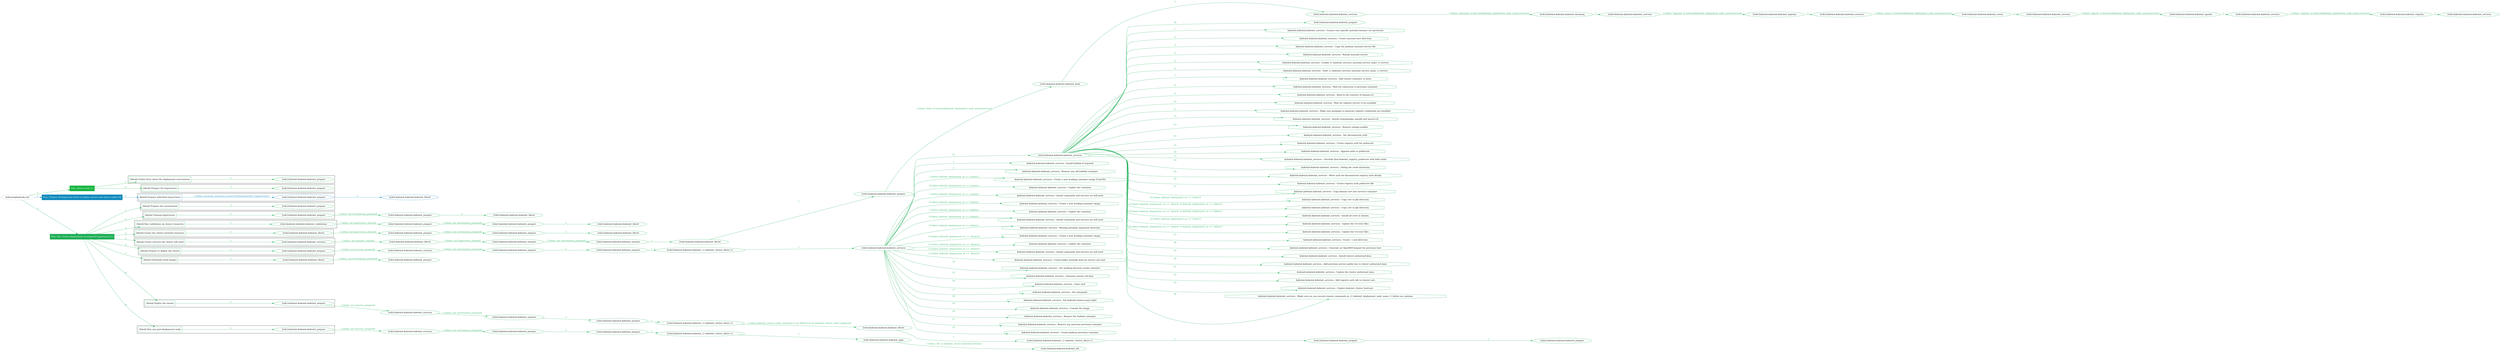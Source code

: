 digraph {
	graph [concentrate=true ordering=in rankdir=LR ratio=fill]
	edge [esep=5 sep=10]
	"kubeinit/playbook.yml" [id=root_node style=dotted]
	play_09184d6a [label="Play: Initial setup (1)" color="#17b540" fontcolor="#ffffff" id=play_09184d6a shape=box style=filled tooltip=localhost]
	"kubeinit/playbook.yml" -> play_09184d6a [label="1 " color="#17b540" fontcolor="#17b540" id=edge_493440f4 labeltooltip="1 " tooltip="1 "]
	subgraph "kubeinit.kubeinit.kubeinit_prepare" {
		role_94b39e1d [label="[role] kubeinit.kubeinit.kubeinit_prepare" color="#17b540" id=role_94b39e1d tooltip="kubeinit.kubeinit.kubeinit_prepare"]
	}
	subgraph "kubeinit.kubeinit.kubeinit_prepare" {
		role_abfaa2f2 [label="[role] kubeinit.kubeinit.kubeinit_prepare" color="#17b540" id=role_abfaa2f2 tooltip="kubeinit.kubeinit.kubeinit_prepare"]
	}
	subgraph "Play: Initial setup (1)" {
		play_09184d6a -> block_2edfdf50 [label=1 color="#17b540" fontcolor="#17b540" id=edge_19e6d556 labeltooltip=1 tooltip=1]
		subgraph cluster_block_2edfdf50 {
			block_2edfdf50 [label="[block] Gather facts about the deployment environment" color="#17b540" id=block_2edfdf50 labeltooltip="Gather facts about the deployment environment" shape=box tooltip="Gather facts about the deployment environment"]
			block_2edfdf50 -> role_94b39e1d [label="1 " color="#17b540" fontcolor="#17b540" id=edge_85811953 labeltooltip="1 " tooltip="1 "]
		}
		play_09184d6a -> block_f0b96fc0 [label=2 color="#17b540" fontcolor="#17b540" id=edge_3e535c90 labeltooltip=2 tooltip=2]
		subgraph cluster_block_f0b96fc0 {
			block_f0b96fc0 [label="[block] Prepare the hypervisors" color="#17b540" id=block_f0b96fc0 labeltooltip="Prepare the hypervisors" shape=box tooltip="Prepare the hypervisors"]
			block_f0b96fc0 -> role_abfaa2f2 [label="1 " color="#17b540" fontcolor="#17b540" id=edge_cab30259 labeltooltip="1 " tooltip="1 "]
		}
	}
	play_e73d61d0 [label="Play: Prepare all hypervisor hosts to deploy service and cluster nodes (0)" color="#108abc" fontcolor="#ffffff" id=play_e73d61d0 shape=box style=filled tooltip="Play: Prepare all hypervisor hosts to deploy service and cluster nodes (0)"]
	"kubeinit/playbook.yml" -> play_e73d61d0 [label="2 " color="#108abc" fontcolor="#108abc" id=edge_a0003f88 labeltooltip="2 " tooltip="2 "]
	subgraph "kubeinit.kubeinit.kubeinit_libvirt" {
		role_da610d09 [label="[role] kubeinit.kubeinit.kubeinit_libvirt" color="#108abc" id=role_da610d09 tooltip="kubeinit.kubeinit.kubeinit_libvirt"]
	}
	subgraph "kubeinit.kubeinit.kubeinit_prepare" {
		role_b6e69de0 [label="[role] kubeinit.kubeinit.kubeinit_prepare" color="#108abc" id=role_b6e69de0 tooltip="kubeinit.kubeinit.kubeinit_prepare"]
		role_b6e69de0 -> role_da610d09 [label="1 " color="#108abc" fontcolor="#108abc" id=edge_b7a63f64 labeltooltip="1 " tooltip="1 "]
	}
	subgraph "Play: Prepare all hypervisor hosts to deploy service and cluster nodes (0)" {
		play_e73d61d0 -> block_9cee77b4 [label=1 color="#108abc" fontcolor="#108abc" id=edge_2eba265c labeltooltip=1 tooltip=1]
		subgraph cluster_block_9cee77b4 {
			block_9cee77b4 [label="[block] Prepare individual hypervisors" color="#108abc" id=block_9cee77b4 labeltooltip="Prepare individual hypervisors" shape=box tooltip="Prepare individual hypervisors"]
			block_9cee77b4 -> role_b6e69de0 [label="1 [when: inventory_hostname in hostvars['kubeinit-facts'].hypervisors]" color="#108abc" fontcolor="#108abc" id=edge_f347b70b labeltooltip="1 [when: inventory_hostname in hostvars['kubeinit-facts'].hypervisors]" tooltip="1 [when: inventory_hostname in hostvars['kubeinit-facts'].hypervisors]"]
		}
	}
	play_ce93c6a5 [label="Play: Run cluster deployment on prepared hypervisors (1)" color="#1eae56" fontcolor="#ffffff" id=play_ce93c6a5 shape=box style=filled tooltip=localhost]
	"kubeinit/playbook.yml" -> play_ce93c6a5 [label="3 " color="#1eae56" fontcolor="#1eae56" id=edge_890863f5 labeltooltip="3 " tooltip="3 "]
	subgraph "kubeinit.kubeinit.kubeinit_prepare" {
		role_0aa9a93e [label="[role] kubeinit.kubeinit.kubeinit_prepare" color="#1eae56" id=role_0aa9a93e tooltip="kubeinit.kubeinit.kubeinit_prepare"]
	}
	subgraph "kubeinit.kubeinit.kubeinit_libvirt" {
		role_7d0cfa1c [label="[role] kubeinit.kubeinit.kubeinit_libvirt" color="#1eae56" id=role_7d0cfa1c tooltip="kubeinit.kubeinit.kubeinit_libvirt"]
	}
	subgraph "kubeinit.kubeinit.kubeinit_prepare" {
		role_725c4efb [label="[role] kubeinit.kubeinit.kubeinit_prepare" color="#1eae56" id=role_725c4efb tooltip="kubeinit.kubeinit.kubeinit_prepare"]
		role_725c4efb -> role_7d0cfa1c [label="1 " color="#1eae56" fontcolor="#1eae56" id=edge_bf0f28fa labeltooltip="1 " tooltip="1 "]
	}
	subgraph "kubeinit.kubeinit.kubeinit_prepare" {
		role_dcf54328 [label="[role] kubeinit.kubeinit.kubeinit_prepare" color="#1eae56" id=role_dcf54328 tooltip="kubeinit.kubeinit.kubeinit_prepare"]
		role_dcf54328 -> role_725c4efb [label="1 [when: not environment_prepared]" color="#1eae56" fontcolor="#1eae56" id=edge_53d5e74e labeltooltip="1 [when: not environment_prepared]" tooltip="1 [when: not environment_prepared]"]
	}
	subgraph "kubeinit.kubeinit.kubeinit_libvirt" {
		role_bff3203e [label="[role] kubeinit.kubeinit.kubeinit_libvirt" color="#1eae56" id=role_bff3203e tooltip="kubeinit.kubeinit.kubeinit_libvirt"]
	}
	subgraph "kubeinit.kubeinit.kubeinit_prepare" {
		role_740811e5 [label="[role] kubeinit.kubeinit.kubeinit_prepare" color="#1eae56" id=role_740811e5 tooltip="kubeinit.kubeinit.kubeinit_prepare"]
		role_740811e5 -> role_bff3203e [label="1 " color="#1eae56" fontcolor="#1eae56" id=edge_6b26af4c labeltooltip="1 " tooltip="1 "]
	}
	subgraph "kubeinit.kubeinit.kubeinit_prepare" {
		role_c344ae4e [label="[role] kubeinit.kubeinit.kubeinit_prepare" color="#1eae56" id=role_c344ae4e tooltip="kubeinit.kubeinit.kubeinit_prepare"]
		role_c344ae4e -> role_740811e5 [label="1 [when: not environment_prepared]" color="#1eae56" fontcolor="#1eae56" id=edge_bf6281ee labeltooltip="1 [when: not environment_prepared]" tooltip="1 [when: not environment_prepared]"]
	}
	subgraph "kubeinit.kubeinit.kubeinit_validations" {
		role_08db3ff4 [label="[role] kubeinit.kubeinit.kubeinit_validations" color="#1eae56" id=role_08db3ff4 tooltip="kubeinit.kubeinit.kubeinit_validations"]
		role_08db3ff4 -> role_c344ae4e [label="1 [when: not hypervisors_cleaned]" color="#1eae56" fontcolor="#1eae56" id=edge_b10a691a labeltooltip="1 [when: not hypervisors_cleaned]" tooltip="1 [when: not hypervisors_cleaned]"]
	}
	subgraph "kubeinit.kubeinit.kubeinit_libvirt" {
		role_cf6ab4ad [label="[role] kubeinit.kubeinit.kubeinit_libvirt" color="#1eae56" id=role_cf6ab4ad tooltip="kubeinit.kubeinit.kubeinit_libvirt"]
	}
	subgraph "kubeinit.kubeinit.kubeinit_prepare" {
		role_ff71be95 [label="[role] kubeinit.kubeinit.kubeinit_prepare" color="#1eae56" id=role_ff71be95 tooltip="kubeinit.kubeinit.kubeinit_prepare"]
		role_ff71be95 -> role_cf6ab4ad [label="1 " color="#1eae56" fontcolor="#1eae56" id=edge_0e5d930c labeltooltip="1 " tooltip="1 "]
	}
	subgraph "kubeinit.kubeinit.kubeinit_prepare" {
		role_4a015528 [label="[role] kubeinit.kubeinit.kubeinit_prepare" color="#1eae56" id=role_4a015528 tooltip="kubeinit.kubeinit.kubeinit_prepare"]
		role_4a015528 -> role_ff71be95 [label="1 [when: not environment_prepared]" color="#1eae56" fontcolor="#1eae56" id=edge_297a2f17 labeltooltip="1 [when: not environment_prepared]" tooltip="1 [when: not environment_prepared]"]
	}
	subgraph "kubeinit.kubeinit.kubeinit_libvirt" {
		role_388ebbeb [label="[role] kubeinit.kubeinit.kubeinit_libvirt" color="#1eae56" id=role_388ebbeb tooltip="kubeinit.kubeinit.kubeinit_libvirt"]
		role_388ebbeb -> role_4a015528 [label="1 [when: not hypervisors_cleaned]" color="#1eae56" fontcolor="#1eae56" id=edge_2fe626a4 labeltooltip="1 [when: not hypervisors_cleaned]" tooltip="1 [when: not hypervisors_cleaned]"]
	}
	subgraph "kubeinit.kubeinit.kubeinit_services" {
		role_dadd09e4 [label="[role] kubeinit.kubeinit.kubeinit_services" color="#1eae56" id=role_dadd09e4 tooltip="kubeinit.kubeinit.kubeinit_services"]
	}
	subgraph "kubeinit.kubeinit.kubeinit_registry" {
		role_97341b4f [label="[role] kubeinit.kubeinit.kubeinit_registry" color="#1eae56" id=role_97341b4f tooltip="kubeinit.kubeinit.kubeinit_registry"]
		role_97341b4f -> role_dadd09e4 [label="1 " color="#1eae56" fontcolor="#1eae56" id=edge_1a585483 labeltooltip="1 " tooltip="1 "]
	}
	subgraph "kubeinit.kubeinit.kubeinit_services" {
		role_d8637e4e [label="[role] kubeinit.kubeinit.kubeinit_services" color="#1eae56" id=role_d8637e4e tooltip="kubeinit.kubeinit.kubeinit_services"]
		role_d8637e4e -> role_97341b4f [label="1 [when: 'registry' in hostvars[kubeinit_deployment_node_name].services]" color="#1eae56" fontcolor="#1eae56" id=edge_228a1c31 labeltooltip="1 [when: 'registry' in hostvars[kubeinit_deployment_node_name].services]" tooltip="1 [when: 'registry' in hostvars[kubeinit_deployment_node_name].services]"]
	}
	subgraph "kubeinit.kubeinit.kubeinit_apache" {
		role_8a937cc6 [label="[role] kubeinit.kubeinit.kubeinit_apache" color="#1eae56" id=role_8a937cc6 tooltip="kubeinit.kubeinit.kubeinit_apache"]
		role_8a937cc6 -> role_d8637e4e [label="1 " color="#1eae56" fontcolor="#1eae56" id=edge_428ba50b labeltooltip="1 " tooltip="1 "]
	}
	subgraph "kubeinit.kubeinit.kubeinit_services" {
		role_31b3322c [label="[role] kubeinit.kubeinit.kubeinit_services" color="#1eae56" id=role_31b3322c tooltip="kubeinit.kubeinit.kubeinit_services"]
		role_31b3322c -> role_8a937cc6 [label="1 [when: 'apache' in hostvars[kubeinit_deployment_node_name].services]" color="#1eae56" fontcolor="#1eae56" id=edge_0e33162c labeltooltip="1 [when: 'apache' in hostvars[kubeinit_deployment_node_name].services]" tooltip="1 [when: 'apache' in hostvars[kubeinit_deployment_node_name].services]"]
	}
	subgraph "kubeinit.kubeinit.kubeinit_nexus" {
		role_fa0588a5 [label="[role] kubeinit.kubeinit.kubeinit_nexus" color="#1eae56" id=role_fa0588a5 tooltip="kubeinit.kubeinit.kubeinit_nexus"]
		role_fa0588a5 -> role_31b3322c [label="1 " color="#1eae56" fontcolor="#1eae56" id=edge_5179269c labeltooltip="1 " tooltip="1 "]
	}
	subgraph "kubeinit.kubeinit.kubeinit_services" {
		role_c8557325 [label="[role] kubeinit.kubeinit.kubeinit_services" color="#1eae56" id=role_c8557325 tooltip="kubeinit.kubeinit.kubeinit_services"]
		role_c8557325 -> role_fa0588a5 [label="1 [when: 'nexus' in hostvars[kubeinit_deployment_node_name].services]" color="#1eae56" fontcolor="#1eae56" id=edge_0044ede9 labeltooltip="1 [when: 'nexus' in hostvars[kubeinit_deployment_node_name].services]" tooltip="1 [when: 'nexus' in hostvars[kubeinit_deployment_node_name].services]"]
	}
	subgraph "kubeinit.kubeinit.kubeinit_haproxy" {
		role_fe75e182 [label="[role] kubeinit.kubeinit.kubeinit_haproxy" color="#1eae56" id=role_fe75e182 tooltip="kubeinit.kubeinit.kubeinit_haproxy"]
		role_fe75e182 -> role_c8557325 [label="1 " color="#1eae56" fontcolor="#1eae56" id=edge_283fbb62 labeltooltip="1 " tooltip="1 "]
	}
	subgraph "kubeinit.kubeinit.kubeinit_services" {
		role_0524e1a7 [label="[role] kubeinit.kubeinit.kubeinit_services" color="#1eae56" id=role_0524e1a7 tooltip="kubeinit.kubeinit.kubeinit_services"]
		role_0524e1a7 -> role_fe75e182 [label="1 [when: 'haproxy' in hostvars[kubeinit_deployment_node_name].services]" color="#1eae56" fontcolor="#1eae56" id=edge_c5424de9 labeltooltip="1 [when: 'haproxy' in hostvars[kubeinit_deployment_node_name].services]" tooltip="1 [when: 'haproxy' in hostvars[kubeinit_deployment_node_name].services]"]
	}
	subgraph "kubeinit.kubeinit.kubeinit_dnsmasq" {
		role_8f5d91cc [label="[role] kubeinit.kubeinit.kubeinit_dnsmasq" color="#1eae56" id=role_8f5d91cc tooltip="kubeinit.kubeinit.kubeinit_dnsmasq"]
		role_8f5d91cc -> role_0524e1a7 [label="1 " color="#1eae56" fontcolor="#1eae56" id=edge_80a56587 labeltooltip="1 " tooltip="1 "]
	}
	subgraph "kubeinit.kubeinit.kubeinit_services" {
		role_64c676cd [label="[role] kubeinit.kubeinit.kubeinit_services" color="#1eae56" id=role_64c676cd tooltip="kubeinit.kubeinit.kubeinit_services"]
		role_64c676cd -> role_8f5d91cc [label="1 [when: 'dnsmasq' in hostvars[kubeinit_deployment_node_name].services]" color="#1eae56" fontcolor="#1eae56" id=edge_8c7f6fc5 labeltooltip="1 [when: 'dnsmasq' in hostvars[kubeinit_deployment_node_name].services]" tooltip="1 [when: 'dnsmasq' in hostvars[kubeinit_deployment_node_name].services]"]
	}
	subgraph "kubeinit.kubeinit.kubeinit_bind" {
		role_91dd15ce [label="[role] kubeinit.kubeinit.kubeinit_bind" color="#1eae56" id=role_91dd15ce tooltip="kubeinit.kubeinit.kubeinit_bind"]
		role_91dd15ce -> role_64c676cd [label="1 " color="#1eae56" fontcolor="#1eae56" id=edge_9593f4de labeltooltip="1 " tooltip="1 "]
	}
	subgraph "kubeinit.kubeinit.kubeinit_prepare" {
		role_999eaff7 [label="[role] kubeinit.kubeinit.kubeinit_prepare" color="#1eae56" id=role_999eaff7 tooltip="kubeinit.kubeinit.kubeinit_prepare"]
		role_999eaff7 -> role_91dd15ce [label="1 [when: 'bind' in hostvars[kubeinit_deployment_node_name].services]" color="#1eae56" fontcolor="#1eae56" id=edge_cbce1575 labeltooltip="1 [when: 'bind' in hostvars[kubeinit_deployment_node_name].services]" tooltip="1 [when: 'bind' in hostvars[kubeinit_deployment_node_name].services]"]
	}
	subgraph "kubeinit.kubeinit.kubeinit_libvirt" {
		role_17bdaf88 [label="[role] kubeinit.kubeinit.kubeinit_libvirt" color="#1eae56" id=role_17bdaf88 tooltip="kubeinit.kubeinit.kubeinit_libvirt"]
		role_17bdaf88 -> role_999eaff7 [label="1 " color="#1eae56" fontcolor="#1eae56" id=edge_262a2dbd labeltooltip="1 " tooltip="1 "]
	}
	subgraph "kubeinit.kubeinit.kubeinit_prepare" {
		role_04fb02fc [label="[role] kubeinit.kubeinit.kubeinit_prepare" color="#1eae56" id=role_04fb02fc tooltip="kubeinit.kubeinit.kubeinit_prepare"]
		role_04fb02fc -> role_17bdaf88 [label="1 " color="#1eae56" fontcolor="#1eae56" id=edge_2eb5e6a0 labeltooltip="1 " tooltip="1 "]
	}
	subgraph "kubeinit.kubeinit.kubeinit_prepare" {
		role_7d0670f8 [label="[role] kubeinit.kubeinit.kubeinit_prepare" color="#1eae56" id=role_7d0670f8 tooltip="kubeinit.kubeinit.kubeinit_prepare"]
		role_7d0670f8 -> role_04fb02fc [label="1 [when: not environment_prepared]" color="#1eae56" fontcolor="#1eae56" id=edge_773224f2 labeltooltip="1 [when: not environment_prepared]" tooltip="1 [when: not environment_prepared]"]
	}
	subgraph "kubeinit.kubeinit.kubeinit_libvirt" {
		role_e517432e [label="[role] kubeinit.kubeinit.kubeinit_libvirt" color="#1eae56" id=role_e517432e tooltip="kubeinit.kubeinit.kubeinit_libvirt"]
		role_e517432e -> role_7d0670f8 [label="1 [when: not hypervisors_cleaned]" color="#1eae56" fontcolor="#1eae56" id=edge_ee7c6bee labeltooltip="1 [when: not hypervisors_cleaned]" tooltip="1 [when: not hypervisors_cleaned]"]
	}
	subgraph "kubeinit.kubeinit.kubeinit_services" {
		role_0dafac9d [label="[role] kubeinit.kubeinit.kubeinit_services" color="#1eae56" id=role_0dafac9d tooltip="kubeinit.kubeinit.kubeinit_services"]
		role_0dafac9d -> role_e517432e [label="1 [when: not network_created]" color="#1eae56" fontcolor="#1eae56" id=edge_948e39ce labeltooltip="1 [when: not network_created]" tooltip="1 [when: not network_created]"]
	}
	subgraph "kubeinit.kubeinit.kubeinit_prepare" {
		role_9b4b2a76 [label="[role] kubeinit.kubeinit.kubeinit_prepare" color="#1eae56" id=role_9b4b2a76 tooltip="kubeinit.kubeinit.kubeinit_prepare"]
	}
	subgraph "kubeinit.kubeinit.kubeinit_services" {
		role_422b4bbd [label="[role] kubeinit.kubeinit.kubeinit_services" color="#1eae56" id=role_422b4bbd tooltip="kubeinit.kubeinit.kubeinit_services"]
		task_dce5e142 [label="kubeinit.kubeinit.kubeinit_services : Ensure user specific systemd instance are persistent" color="#1eae56" id=task_dce5e142 shape=octagon tooltip="kubeinit.kubeinit.kubeinit_services : Ensure user specific systemd instance are persistent"]
		role_422b4bbd -> task_dce5e142 [label="1 " color="#1eae56" fontcolor="#1eae56" id=edge_92076c4b labeltooltip="1 " tooltip="1 "]
		task_0d7604e5 [label="kubeinit.kubeinit.kubeinit_services : Create systemd user directory" color="#1eae56" id=task_0d7604e5 shape=octagon tooltip="kubeinit.kubeinit.kubeinit_services : Create systemd user directory"]
		role_422b4bbd -> task_0d7604e5 [label="2 " color="#1eae56" fontcolor="#1eae56" id=edge_2ce1776f labeltooltip="2 " tooltip="2 "]
		task_b3aaa16a [label="kubeinit.kubeinit.kubeinit_services : Copy the podman systemd service file" color="#1eae56" id=task_b3aaa16a shape=octagon tooltip="kubeinit.kubeinit.kubeinit_services : Copy the podman systemd service file"]
		role_422b4bbd -> task_b3aaa16a [label="3 " color="#1eae56" fontcolor="#1eae56" id=edge_288e9591 labeltooltip="3 " tooltip="3 "]
		task_7b457456 [label="kubeinit.kubeinit.kubeinit_services : Reload systemd service" color="#1eae56" id=task_7b457456 shape=octagon tooltip="kubeinit.kubeinit.kubeinit_services : Reload systemd service"]
		role_422b4bbd -> task_7b457456 [label="4 " color="#1eae56" fontcolor="#1eae56" id=edge_24958a77 labeltooltip="4 " tooltip="4 "]
		task_b6e5823b [label="kubeinit.kubeinit.kubeinit_services : Enable {{ kubeinit_services_systemd_service_name }}.service" color="#1eae56" id=task_b6e5823b shape=octagon tooltip="kubeinit.kubeinit.kubeinit_services : Enable {{ kubeinit_services_systemd_service_name }}.service"]
		role_422b4bbd -> task_b6e5823b [label="5 " color="#1eae56" fontcolor="#1eae56" id=edge_75285633 labeltooltip="5 " tooltip="5 "]
		task_03e8bedd [label="kubeinit.kubeinit.kubeinit_services : Start {{ kubeinit_services_systemd_service_name }}.service" color="#1eae56" id=task_03e8bedd shape=octagon tooltip="kubeinit.kubeinit.kubeinit_services : Start {{ kubeinit_services_systemd_service_name }}.service"]
		role_422b4bbd -> task_03e8bedd [label="6 " color="#1eae56" fontcolor="#1eae56" id=edge_1470780e labeltooltip="6 " tooltip="6 "]
		task_4c8aa2c0 [label="kubeinit.kubeinit.kubeinit_services : Add remote container to hosts" color="#1eae56" id=task_4c8aa2c0 shape=octagon tooltip="kubeinit.kubeinit.kubeinit_services : Add remote container to hosts"]
		role_422b4bbd -> task_4c8aa2c0 [label="7 " color="#1eae56" fontcolor="#1eae56" id=edge_dd72798f labeltooltip="7 " tooltip="7 "]
		task_8a7a32f6 [label="kubeinit.kubeinit.kubeinit_services : Wait for connection to provision container" color="#1eae56" id=task_8a7a32f6 shape=octagon tooltip="kubeinit.kubeinit.kubeinit_services : Wait for connection to provision container"]
		role_422b4bbd -> task_8a7a32f6 [label="8 " color="#1eae56" fontcolor="#1eae56" id=edge_7cd7dd27 labeltooltip="8 " tooltip="8 "]
		task_0c5cf5f1 [label="kubeinit.kubeinit.kubeinit_services : Read in the contents of domain.crt" color="#1eae56" id=task_0c5cf5f1 shape=octagon tooltip="kubeinit.kubeinit.kubeinit_services : Read in the contents of domain.crt"]
		role_422b4bbd -> task_0c5cf5f1 [label="9 " color="#1eae56" fontcolor="#1eae56" id=edge_5bcfd453 labeltooltip="9 " tooltip="9 "]
		task_0e647adf [label="kubeinit.kubeinit.kubeinit_services : Wait for registry service to be available" color="#1eae56" id=task_0e647adf shape=octagon tooltip="kubeinit.kubeinit.kubeinit_services : Wait for registry service to be available"]
		role_422b4bbd -> task_0e647adf [label="10 " color="#1eae56" fontcolor="#1eae56" id=edge_0d9c152c labeltooltip="10 " tooltip="10 "]
		task_6a567716 [label="kubeinit.kubeinit.kubeinit_services : Make sure packages to generate registry credentials are installed" color="#1eae56" id=task_6a567716 shape=octagon tooltip="kubeinit.kubeinit.kubeinit_services : Make sure packages to generate registry credentials are installed"]
		role_422b4bbd -> task_6a567716 [label="11 " color="#1eae56" fontcolor="#1eae56" id=edge_8d8a5eb2 labeltooltip="11 " tooltip="11 "]
		task_ee9a07a9 [label="kubeinit.kubeinit.kubeinit_services : Install cryptography, passlib and nexus3-cli" color="#1eae56" id=task_ee9a07a9 shape=octagon tooltip="kubeinit.kubeinit.kubeinit_services : Install cryptography, passlib and nexus3-cli"]
		role_422b4bbd -> task_ee9a07a9 [label="12 " color="#1eae56" fontcolor="#1eae56" id=edge_8f67d290 labeltooltip="12 " tooltip="12 "]
		task_8d943b1e [label="kubeinit.kubeinit.kubeinit_services : Remove nologin marker" color="#1eae56" id=task_8d943b1e shape=octagon tooltip="kubeinit.kubeinit.kubeinit_services : Remove nologin marker"]
		role_422b4bbd -> task_8d943b1e [label="13 " color="#1eae56" fontcolor="#1eae56" id=edge_8f10b224 labeltooltip="13 " tooltip="13 "]
		task_7ee322d2 [label="kubeinit.kubeinit.kubeinit_services : Set disconnected_auth" color="#1eae56" id=task_7ee322d2 shape=octagon tooltip="kubeinit.kubeinit.kubeinit_services : Set disconnected_auth"]
		role_422b4bbd -> task_7ee322d2 [label="14 " color="#1eae56" fontcolor="#1eae56" id=edge_9e5c2289 labeltooltip="14 " tooltip="14 "]
		task_6d4a6bb7 [label="kubeinit.kubeinit.kubeinit_services : Create registry auth for pullsecret" color="#1eae56" id=task_6d4a6bb7 shape=octagon tooltip="kubeinit.kubeinit.kubeinit_services : Create registry auth for pullsecret"]
		role_422b4bbd -> task_6d4a6bb7 [label="15 " color="#1eae56" fontcolor="#1eae56" id=edge_67d0999b labeltooltip="15 " tooltip="15 "]
		task_1de795d6 [label="kubeinit.kubeinit.kubeinit_services : Append auths to pullsecret" color="#1eae56" id=task_1de795d6 shape=octagon tooltip="kubeinit.kubeinit.kubeinit_services : Append auths to pullsecret"]
		role_422b4bbd -> task_1de795d6 [label="16 " color="#1eae56" fontcolor="#1eae56" id=edge_87402d8d labeltooltip="16 " tooltip="16 "]
		task_a40e5174 [label="kubeinit.kubeinit.kubeinit_services : Override final kubeinit_registry_pullsecret with both auths" color="#1eae56" id=task_a40e5174 shape=octagon tooltip="kubeinit.kubeinit.kubeinit_services : Override final kubeinit_registry_pullsecret with both auths"]
		role_422b4bbd -> task_a40e5174 [label="17 " color="#1eae56" fontcolor="#1eae56" id=edge_33894050 labeltooltip="17 " tooltip="17 "]
		task_e85a2a9a [label="kubeinit.kubeinit.kubeinit_services : Debug the creds dictionary" color="#1eae56" id=task_e85a2a9a shape=octagon tooltip="kubeinit.kubeinit.kubeinit_services : Debug the creds dictionary"]
		role_422b4bbd -> task_e85a2a9a [label="18 " color="#1eae56" fontcolor="#1eae56" id=edge_f468a7aa labeltooltip="18 " tooltip="18 "]
		task_e63d6425 [label="kubeinit.kubeinit.kubeinit_services : Write auth for disconnected registry auth details" color="#1eae56" id=task_e63d6425 shape=octagon tooltip="kubeinit.kubeinit.kubeinit_services : Write auth for disconnected registry auth details"]
		role_422b4bbd -> task_e63d6425 [label="19 " color="#1eae56" fontcolor="#1eae56" id=edge_3b80feec labeltooltip="19 " tooltip="19 "]
		task_c3ce5c22 [label="kubeinit.kubeinit.kubeinit_services : Create registry auth pullsecret file" color="#1eae56" id=task_c3ce5c22 shape=octagon tooltip="kubeinit.kubeinit.kubeinit_services : Create registry auth pullsecret file"]
		role_422b4bbd -> task_c3ce5c22 [label="20 " color="#1eae56" fontcolor="#1eae56" id=edge_50405332 labeltooltip="20 " tooltip="20 "]
		task_0ed1f6a0 [label="kubeinit.kubeinit.kubeinit_services : Copy domain cert into services container" color="#1eae56" id=task_0ed1f6a0 shape=octagon tooltip="kubeinit.kubeinit.kubeinit_services : Copy domain cert into services container"]
		role_422b4bbd -> task_0ed1f6a0 [label="21 " color="#1eae56" fontcolor="#1eae56" id=edge_310f882e labeltooltip="21 " tooltip="21 "]
		task_94737dd5 [label="kubeinit.kubeinit.kubeinit_services : Copy cert to pki directory" color="#1eae56" id=task_94737dd5 shape=octagon tooltip="kubeinit.kubeinit.kubeinit_services : Copy cert to pki directory"]
		role_422b4bbd -> task_94737dd5 [label="22 [when: kubeinit_deployment_os == 'centos']" color="#1eae56" fontcolor="#1eae56" id=edge_5b9b4d56 labeltooltip="22 [when: kubeinit_deployment_os == 'centos']" tooltip="22 [when: kubeinit_deployment_os == 'centos']"]
		task_e6e6c1b4 [label="kubeinit.kubeinit.kubeinit_services : Copy cert to pki directory" color="#1eae56" id=task_e6e6c1b4 shape=octagon tooltip="kubeinit.kubeinit.kubeinit_services : Copy cert to pki directory"]
		role_422b4bbd -> task_e6e6c1b4 [label="23 [when: kubeinit_deployment_os == 'ubuntu' or kubeinit_deployment_os == 'debian']" color="#1eae56" fontcolor="#1eae56" id=edge_bd30689d labeltooltip="23 [when: kubeinit_deployment_os == 'ubuntu' or kubeinit_deployment_os == 'debian']" tooltip="23 [when: kubeinit_deployment_os == 'ubuntu' or kubeinit_deployment_os == 'debian']"]
		task_d00de31f [label="kubeinit.kubeinit.kubeinit_services : Install all certs in ubuntu" color="#1eae56" id=task_d00de31f shape=octagon tooltip="kubeinit.kubeinit.kubeinit_services : Install all certs in ubuntu"]
		role_422b4bbd -> task_d00de31f [label="24 [when: kubeinit_deployment_os == 'ubuntu' or kubeinit_deployment_os == 'debian']" color="#1eae56" fontcolor="#1eae56" id=edge_a3e07cb1 labeltooltip="24 [when: kubeinit_deployment_os == 'ubuntu' or kubeinit_deployment_os == 'debian']" tooltip="24 [when: kubeinit_deployment_os == 'ubuntu' or kubeinit_deployment_os == 'debian']"]
		task_f95d69eb [label="kubeinit.kubeinit.kubeinit_services : Update the CA trust files" color="#1eae56" id=task_f95d69eb shape=octagon tooltip="kubeinit.kubeinit.kubeinit_services : Update the CA trust files"]
		role_422b4bbd -> task_f95d69eb [label="25 [when: kubeinit_deployment_os == 'centos']" color="#1eae56" fontcolor="#1eae56" id=edge_e5494f6d labeltooltip="25 [when: kubeinit_deployment_os == 'centos']" tooltip="25 [when: kubeinit_deployment_os == 'centos']"]
		task_ac283b9b [label="kubeinit.kubeinit.kubeinit_services : Update the CA trust files" color="#1eae56" id=task_ac283b9b shape=octagon tooltip="kubeinit.kubeinit.kubeinit_services : Update the CA trust files"]
		role_422b4bbd -> task_ac283b9b [label="26 [when: kubeinit_deployment_os == 'ubuntu' or kubeinit_deployment_os == 'debian']" color="#1eae56" fontcolor="#1eae56" id=edge_b2a87524 labeltooltip="26 [when: kubeinit_deployment_os == 'ubuntu' or kubeinit_deployment_os == 'debian']" tooltip="26 [when: kubeinit_deployment_os == 'ubuntu' or kubeinit_deployment_os == 'debian']"]
		task_adaac9ea [label="kubeinit.kubeinit.kubeinit_services : Create ~/.ssh directory" color="#1eae56" id=task_adaac9ea shape=octagon tooltip="kubeinit.kubeinit.kubeinit_services : Create ~/.ssh directory"]
		role_422b4bbd -> task_adaac9ea [label="27 " color="#1eae56" fontcolor="#1eae56" id=edge_7954d189 labeltooltip="27 " tooltip="27 "]
		task_1e8b71c0 [label="kubeinit.kubeinit.kubeinit_services : Generate an OpenSSH keypair for provision host" color="#1eae56" id=task_1e8b71c0 shape=octagon tooltip="kubeinit.kubeinit.kubeinit_services : Generate an OpenSSH keypair for provision host"]
		role_422b4bbd -> task_1e8b71c0 [label="28 " color="#1eae56" fontcolor="#1eae56" id=edge_4b559e31 labeltooltip="28 " tooltip="28 "]
		task_2b8f1249 [label="kubeinit.kubeinit.kubeinit_services : Install cluster authorized keys" color="#1eae56" id=task_2b8f1249 shape=octagon tooltip="kubeinit.kubeinit.kubeinit_services : Install cluster authorized keys"]
		role_422b4bbd -> task_2b8f1249 [label="29 " color="#1eae56" fontcolor="#1eae56" id=edge_1874290e labeltooltip="29 " tooltip="29 "]
		task_dbf1a9e5 [label="kubeinit.kubeinit.kubeinit_services : Add provision service public key to cluster authorized_keys" color="#1eae56" id=task_dbf1a9e5 shape=octagon tooltip="kubeinit.kubeinit.kubeinit_services : Add provision service public key to cluster authorized_keys"]
		role_422b4bbd -> task_dbf1a9e5 [label="30 " color="#1eae56" fontcolor="#1eae56" id=edge_ff248e9d labeltooltip="30 " tooltip="30 "]
		task_10d6c5ae [label="kubeinit.kubeinit.kubeinit_services : Update the cluster authorized_keys" color="#1eae56" id=task_10d6c5ae shape=octagon tooltip="kubeinit.kubeinit.kubeinit_services : Update the cluster authorized_keys"]
		role_422b4bbd -> task_10d6c5ae [label="31 " color="#1eae56" fontcolor="#1eae56" id=edge_438d38b7 labeltooltip="31 " tooltip="31 "]
		task_fcdf6286 [label="kubeinit.kubeinit.kubeinit_services : Add registry auth info to cluster vars" color="#1eae56" id=task_fcdf6286 shape=octagon tooltip="kubeinit.kubeinit.kubeinit_services : Add registry auth info to cluster vars"]
		role_422b4bbd -> task_fcdf6286 [label="32 " color="#1eae56" fontcolor="#1eae56" id=edge_a1e07903 labeltooltip="32 " tooltip="32 "]
		task_8dbe9be5 [label="kubeinit.kubeinit.kubeinit_services : Update kubeinit_cluster_hostvars" color="#1eae56" id=task_8dbe9be5 shape=octagon tooltip="kubeinit.kubeinit.kubeinit_services : Update kubeinit_cluster_hostvars"]
		role_422b4bbd -> task_8dbe9be5 [label="33 " color="#1eae56" fontcolor="#1eae56" id=edge_cc3f0c5d labeltooltip="33 " tooltip="33 "]
		task_148a70af [label="kubeinit.kubeinit.kubeinit_services : Make sure we can execute remote commands on {{ kubeinit_deployment_node_name }} before we continue" color="#1eae56" id=task_148a70af shape=octagon tooltip="kubeinit.kubeinit.kubeinit_services : Make sure we can execute remote commands on {{ kubeinit_deployment_node_name }} before we continue"]
		role_422b4bbd -> task_148a70af [label="34 " color="#1eae56" fontcolor="#1eae56" id=edge_763caaa4 labeltooltip="34 " tooltip="34 "]
		role_422b4bbd -> role_9b4b2a76 [label="35 " color="#1eae56" fontcolor="#1eae56" id=edge_ce81d3fb labeltooltip="35 " tooltip="35 "]
	}
	subgraph "kubeinit.kubeinit.kubeinit_services" {
		role_57e752bd [label="[role] kubeinit.kubeinit.kubeinit_services" color="#1eae56" id=role_57e752bd tooltip="kubeinit.kubeinit.kubeinit_services"]
		task_56f2aad5 [label="kubeinit.kubeinit.kubeinit_services : Install buildah if required" color="#1eae56" id=task_56f2aad5 shape=octagon tooltip="kubeinit.kubeinit.kubeinit_services : Install buildah if required"]
		role_57e752bd -> task_56f2aad5 [label="1 " color="#1eae56" fontcolor="#1eae56" id=edge_f623123a labeltooltip="1 " tooltip="1 "]
		task_331a1732 [label="kubeinit.kubeinit.kubeinit_services : Remove any old buildah container" color="#1eae56" id=task_331a1732 shape=octagon tooltip="kubeinit.kubeinit.kubeinit_services : Remove any old buildah container"]
		role_57e752bd -> task_331a1732 [label="2 " color="#1eae56" fontcolor="#1eae56" id=edge_9af79e0a labeltooltip="2 " tooltip="2 "]
		task_ae36fe98 [label="kubeinit.kubeinit.kubeinit_services : Create a new working container image (CentOS)" color="#1eae56" id=task_ae36fe98 shape=octagon tooltip="kubeinit.kubeinit.kubeinit_services : Create a new working container image (CentOS)"]
		role_57e752bd -> task_ae36fe98 [label="3 [when: kubeinit_deployment_os == 'centos']" color="#1eae56" fontcolor="#1eae56" id=edge_c8af5f14 labeltooltip="3 [when: kubeinit_deployment_os == 'centos']" tooltip="3 [when: kubeinit_deployment_os == 'centos']"]
		task_0bccf24b [label="kubeinit.kubeinit.kubeinit_services : Update the container" color="#1eae56" id=task_0bccf24b shape=octagon tooltip="kubeinit.kubeinit.kubeinit_services : Update the container"]
		role_57e752bd -> task_0bccf24b [label="4 [when: kubeinit_deployment_os == 'centos']" color="#1eae56" fontcolor="#1eae56" id=edge_cc347b05 labeltooltip="4 [when: kubeinit_deployment_os == 'centos']" tooltip="4 [when: kubeinit_deployment_os == 'centos']"]
		task_0596314c [label="kubeinit.kubeinit.kubeinit_services : Install commands and services we will need" color="#1eae56" id=task_0596314c shape=octagon tooltip="kubeinit.kubeinit.kubeinit_services : Install commands and services we will need"]
		role_57e752bd -> task_0596314c [label="5 [when: kubeinit_deployment_os == 'centos']" color="#1eae56" fontcolor="#1eae56" id=edge_3e9e32d5 labeltooltip="5 [when: kubeinit_deployment_os == 'centos']" tooltip="5 [when: kubeinit_deployment_os == 'centos']"]
		task_55cc4607 [label="kubeinit.kubeinit.kubeinit_services : Create a new working container image" color="#1eae56" id=task_55cc4607 shape=octagon tooltip="kubeinit.kubeinit.kubeinit_services : Create a new working container image"]
		role_57e752bd -> task_55cc4607 [label="6 [when: kubeinit_deployment_os == 'debian']" color="#1eae56" fontcolor="#1eae56" id=edge_22d0b245 labeltooltip="6 [when: kubeinit_deployment_os == 'debian']" tooltip="6 [when: kubeinit_deployment_os == 'debian']"]
		task_02c57f3e [label="kubeinit.kubeinit.kubeinit_services : Update the container" color="#1eae56" id=task_02c57f3e shape=octagon tooltip="kubeinit.kubeinit.kubeinit_services : Update the container"]
		role_57e752bd -> task_02c57f3e [label="7 [when: kubeinit_deployment_os == 'debian']" color="#1eae56" fontcolor="#1eae56" id=edge_2f29ccdc labeltooltip="7 [when: kubeinit_deployment_os == 'debian']" tooltip="7 [when: kubeinit_deployment_os == 'debian']"]
		task_da84cd77 [label="kubeinit.kubeinit.kubeinit_services : Install commands and services we will need" color="#1eae56" id=task_da84cd77 shape=octagon tooltip="kubeinit.kubeinit.kubeinit_services : Install commands and services we will need"]
		role_57e752bd -> task_da84cd77 [label="8 [when: kubeinit_deployment_os == 'debian']" color="#1eae56" fontcolor="#1eae56" id=edge_7da52fdb labeltooltip="8 [when: kubeinit_deployment_os == 'debian']" tooltip="8 [when: kubeinit_deployment_os == 'debian']"]
		task_7856e90e [label="kubeinit.kubeinit.kubeinit_services : Missing privilege separation directory" color="#1eae56" id=task_7856e90e shape=octagon tooltip="kubeinit.kubeinit.kubeinit_services : Missing privilege separation directory"]
		role_57e752bd -> task_7856e90e [label="9 [when: kubeinit_deployment_os == 'debian']" color="#1eae56" fontcolor="#1eae56" id=edge_41bd15eb labeltooltip="9 [when: kubeinit_deployment_os == 'debian']" tooltip="9 [when: kubeinit_deployment_os == 'debian']"]
		task_a3c11134 [label="kubeinit.kubeinit.kubeinit_services : Create a new working container image" color="#1eae56" id=task_a3c11134 shape=octagon tooltip="kubeinit.kubeinit.kubeinit_services : Create a new working container image"]
		role_57e752bd -> task_a3c11134 [label="10 [when: kubeinit_deployment_os == 'ubuntu']" color="#1eae56" fontcolor="#1eae56" id=edge_295f8d5f labeltooltip="10 [when: kubeinit_deployment_os == 'ubuntu']" tooltip="10 [when: kubeinit_deployment_os == 'ubuntu']"]
		task_a8ffa8e4 [label="kubeinit.kubeinit.kubeinit_services : Update the container" color="#1eae56" id=task_a8ffa8e4 shape=octagon tooltip="kubeinit.kubeinit.kubeinit_services : Update the container"]
		role_57e752bd -> task_a8ffa8e4 [label="11 [when: kubeinit_deployment_os == 'ubuntu']" color="#1eae56" fontcolor="#1eae56" id=edge_e6f898da labeltooltip="11 [when: kubeinit_deployment_os == 'ubuntu']" tooltip="11 [when: kubeinit_deployment_os == 'ubuntu']"]
		task_ea338744 [label="kubeinit.kubeinit.kubeinit_services : Install commands and services we will need" color="#1eae56" id=task_ea338744 shape=octagon tooltip="kubeinit.kubeinit.kubeinit_services : Install commands and services we will need"]
		role_57e752bd -> task_ea338744 [label="12 [when: kubeinit_deployment_os == 'ubuntu']" color="#1eae56" fontcolor="#1eae56" id=edge_b10489e5 labeltooltip="12 [when: kubeinit_deployment_os == 'ubuntu']" tooltip="12 [when: kubeinit_deployment_os == 'ubuntu']"]
		task_834fea8e [label="kubeinit.kubeinit.kubeinit_services : Create folder normally done by service ssh start" color="#1eae56" id=task_834fea8e shape=octagon tooltip="kubeinit.kubeinit.kubeinit_services : Create folder normally done by service ssh start"]
		role_57e752bd -> task_834fea8e [label="13 [when: kubeinit_deployment_os == 'ubuntu']" color="#1eae56" fontcolor="#1eae56" id=edge_91a5ca90 labeltooltip="13 [when: kubeinit_deployment_os == 'ubuntu']" tooltip="13 [when: kubeinit_deployment_os == 'ubuntu']"]
		task_7639a767 [label="kubeinit.kubeinit.kubeinit_services : Set working directory inside container" color="#1eae56" id=task_7639a767 shape=octagon tooltip="kubeinit.kubeinit.kubeinit_services : Set working directory inside container"]
		role_57e752bd -> task_7639a767 [label="14 " color="#1eae56" fontcolor="#1eae56" id=edge_30da0b50 labeltooltip="14 " tooltip="14 "]
		task_c406fd3a [label="kubeinit.kubeinit.kubeinit_services : Generate system ssh keys" color="#1eae56" id=task_c406fd3a shape=octagon tooltip="kubeinit.kubeinit.kubeinit_services : Generate system ssh keys"]
		role_57e752bd -> task_c406fd3a [label="15 " color="#1eae56" fontcolor="#1eae56" id=edge_802e9534 labeltooltip="15 " tooltip="15 "]
		task_8255f7b7 [label="kubeinit.kubeinit.kubeinit_services : Clear cmd" color="#1eae56" id=task_8255f7b7 shape=octagon tooltip="kubeinit.kubeinit.kubeinit_services : Clear cmd"]
		role_57e752bd -> task_8255f7b7 [label="16 " color="#1eae56" fontcolor="#1eae56" id=edge_d9f86619 labeltooltip="16 " tooltip="16 "]
		task_b5b0de94 [label="kubeinit.kubeinit.kubeinit_services : Set entrypoint" color="#1eae56" id=task_b5b0de94 shape=octagon tooltip="kubeinit.kubeinit.kubeinit_services : Set entrypoint"]
		role_57e752bd -> task_b5b0de94 [label="17 " color="#1eae56" fontcolor="#1eae56" id=edge_717764bb labeltooltip="17 " tooltip="17 "]
		task_05b76e15 [label="kubeinit.kubeinit.kubeinit_services : Set kubeinit-cluster-name label" color="#1eae56" id=task_05b76e15 shape=octagon tooltip="kubeinit.kubeinit.kubeinit_services : Set kubeinit-cluster-name label"]
		role_57e752bd -> task_05b76e15 [label="18 " color="#1eae56" fontcolor="#1eae56" id=edge_4bf5bb82 labeltooltip="18 " tooltip="18 "]
		task_d7de5945 [label="kubeinit.kubeinit.kubeinit_services : Commit the image" color="#1eae56" id=task_d7de5945 shape=octagon tooltip="kubeinit.kubeinit.kubeinit_services : Commit the image"]
		role_57e752bd -> task_d7de5945 [label="19 " color="#1eae56" fontcolor="#1eae56" id=edge_8afbe0c8 labeltooltip="19 " tooltip="19 "]
		task_39e0ccf0 [label="kubeinit.kubeinit.kubeinit_services : Remove the buildah container" color="#1eae56" id=task_39e0ccf0 shape=octagon tooltip="kubeinit.kubeinit.kubeinit_services : Remove the buildah container"]
		role_57e752bd -> task_39e0ccf0 [label="20 " color="#1eae56" fontcolor="#1eae56" id=edge_45f34836 labeltooltip="20 " tooltip="20 "]
		task_3d6e3be9 [label="kubeinit.kubeinit.kubeinit_services : Remove any previous provision container" color="#1eae56" id=task_3d6e3be9 shape=octagon tooltip="kubeinit.kubeinit.kubeinit_services : Remove any previous provision container"]
		role_57e752bd -> task_3d6e3be9 [label="21 " color="#1eae56" fontcolor="#1eae56" id=edge_0e8a7c52 labeltooltip="21 " tooltip="21 "]
		task_0ea9c61b [label="kubeinit.kubeinit.kubeinit_services : Create podman provision container" color="#1eae56" id=task_0ea9c61b shape=octagon tooltip="kubeinit.kubeinit.kubeinit_services : Create podman provision container"]
		role_57e752bd -> task_0ea9c61b [label="22 " color="#1eae56" fontcolor="#1eae56" id=edge_1bb691fa labeltooltip="22 " tooltip="22 "]
		role_57e752bd -> role_422b4bbd [label="23 " color="#1eae56" fontcolor="#1eae56" id=edge_e4528980 labeltooltip="23 " tooltip="23 "]
	}
	subgraph "kubeinit.kubeinit.kubeinit_{{ kubeinit_cluster_distro }}" {
		role_7a077f33 [label="[role] kubeinit.kubeinit.kubeinit_{{ kubeinit_cluster_distro }}" color="#1eae56" id=role_7a077f33 tooltip="kubeinit.kubeinit.kubeinit_{{ kubeinit_cluster_distro }}"]
		role_7a077f33 -> role_57e752bd [label="1 " color="#1eae56" fontcolor="#1eae56" id=edge_c209c510 labeltooltip="1 " tooltip="1 "]
	}
	subgraph "kubeinit.kubeinit.kubeinit_prepare" {
		role_0f9890ec [label="[role] kubeinit.kubeinit.kubeinit_prepare" color="#1eae56" id=role_0f9890ec tooltip="kubeinit.kubeinit.kubeinit_prepare"]
		role_0f9890ec -> role_7a077f33 [label="1 " color="#1eae56" fontcolor="#1eae56" id=edge_2ac52ba1 labeltooltip="1 " tooltip="1 "]
	}
	subgraph "kubeinit.kubeinit.kubeinit_prepare" {
		role_a0f4632b [label="[role] kubeinit.kubeinit.kubeinit_prepare" color="#1eae56" id=role_a0f4632b tooltip="kubeinit.kubeinit.kubeinit_prepare"]
		role_a0f4632b -> role_0f9890ec [label="1 " color="#1eae56" fontcolor="#1eae56" id=edge_1895556a labeltooltip="1 " tooltip="1 "]
	}
	subgraph "kubeinit.kubeinit.kubeinit_services" {
		role_69bb5fd8 [label="[role] kubeinit.kubeinit.kubeinit_services" color="#1eae56" id=role_69bb5fd8 tooltip="kubeinit.kubeinit.kubeinit_services"]
		role_69bb5fd8 -> role_a0f4632b [label="1 [when: not environment_prepared]" color="#1eae56" fontcolor="#1eae56" id=edge_7fb4749a labeltooltip="1 [when: not environment_prepared]" tooltip="1 [when: not environment_prepared]"]
	}
	subgraph "kubeinit.kubeinit.kubeinit_prepare" {
		role_94cab180 [label="[role] kubeinit.kubeinit.kubeinit_prepare" color="#1eae56" id=role_94cab180 tooltip="kubeinit.kubeinit.kubeinit_prepare"]
		role_94cab180 -> role_69bb5fd8 [label="1 [when: not services_prepared]" color="#1eae56" fontcolor="#1eae56" id=edge_c1b262cf labeltooltip="1 [when: not services_prepared]" tooltip="1 [when: not services_prepared]"]
	}
	subgraph "kubeinit.kubeinit.kubeinit_prepare" {
		role_d4ab8701 [label="[role] kubeinit.kubeinit.kubeinit_prepare" color="#1eae56" id=role_d4ab8701 tooltip="kubeinit.kubeinit.kubeinit_prepare"]
	}
	subgraph "kubeinit.kubeinit.kubeinit_libvirt" {
		role_a309db02 [label="[role] kubeinit.kubeinit.kubeinit_libvirt" color="#1eae56" id=role_a309db02 tooltip="kubeinit.kubeinit.kubeinit_libvirt"]
		role_a309db02 -> role_d4ab8701 [label="1 [when: not environment_prepared]" color="#1eae56" fontcolor="#1eae56" id=edge_dc596aa4 labeltooltip="1 [when: not environment_prepared]" tooltip="1 [when: not environment_prepared]"]
	}
	subgraph "kubeinit.kubeinit.kubeinit_prepare" {
		role_e7c86940 [label="[role] kubeinit.kubeinit.kubeinit_prepare" color="#1eae56" id=role_e7c86940 tooltip="kubeinit.kubeinit.kubeinit_prepare"]
	}
	subgraph "kubeinit.kubeinit.kubeinit_prepare" {
		role_4e12ed7f [label="[role] kubeinit.kubeinit.kubeinit_prepare" color="#1eae56" id=role_4e12ed7f tooltip="kubeinit.kubeinit.kubeinit_prepare"]
		role_4e12ed7f -> role_e7c86940 [label="1 " color="#1eae56" fontcolor="#1eae56" id=edge_13990502 labeltooltip="1 " tooltip="1 "]
	}
	subgraph "kubeinit.kubeinit.kubeinit_{{ kubeinit_cluster_distro }}" {
		role_941b7a21 [label="[role] kubeinit.kubeinit.kubeinit_{{ kubeinit_cluster_distro }}" color="#1eae56" id=role_941b7a21 tooltip="kubeinit.kubeinit.kubeinit_{{ kubeinit_cluster_distro }}"]
		role_941b7a21 -> role_4e12ed7f [label="1 " color="#1eae56" fontcolor="#1eae56" id=edge_0e9a0d9e labeltooltip="1 " tooltip="1 "]
	}
	subgraph "kubeinit.kubeinit.kubeinit_libvirt" {
		role_04fd2202 [label="[role] kubeinit.kubeinit.kubeinit_libvirt" color="#1eae56" id=role_04fd2202 tooltip="kubeinit.kubeinit.kubeinit_libvirt"]
		role_04fd2202 -> role_941b7a21 [label="1 " color="#1eae56" fontcolor="#1eae56" id=edge_d56b7e97 labeltooltip="1 " tooltip="1 "]
	}
	subgraph "kubeinit.kubeinit.kubeinit_{{ kubeinit_cluster_distro }}" {
		role_b28e3bff [label="[role] kubeinit.kubeinit.kubeinit_{{ kubeinit_cluster_distro }}" color="#1eae56" id=role_b28e3bff tooltip="kubeinit.kubeinit.kubeinit_{{ kubeinit_cluster_distro }}"]
		role_b28e3bff -> role_04fd2202 [label="1 [when: kubeinit_cluster_nodes_deployed is not defined or not kubeinit_cluster_nodes_deployed]" color="#1eae56" fontcolor="#1eae56" id=edge_f322bd03 labeltooltip="1 [when: kubeinit_cluster_nodes_deployed is not defined or not kubeinit_cluster_nodes_deployed]" tooltip="1 [when: kubeinit_cluster_nodes_deployed is not defined or not kubeinit_cluster_nodes_deployed]"]
	}
	subgraph "kubeinit.kubeinit.kubeinit_prepare" {
		role_b1651d1d [label="[role] kubeinit.kubeinit.kubeinit_prepare" color="#1eae56" id=role_b1651d1d tooltip="kubeinit.kubeinit.kubeinit_prepare"]
		role_b1651d1d -> role_b28e3bff [label="1 " color="#1eae56" fontcolor="#1eae56" id=edge_e3048fad labeltooltip="1 " tooltip="1 "]
	}
	subgraph "kubeinit.kubeinit.kubeinit_prepare" {
		role_62442c48 [label="[role] kubeinit.kubeinit.kubeinit_prepare" color="#1eae56" id=role_62442c48 tooltip="kubeinit.kubeinit.kubeinit_prepare"]
		role_62442c48 -> role_b1651d1d [label="1 " color="#1eae56" fontcolor="#1eae56" id=edge_0137e3fe labeltooltip="1 " tooltip="1 "]
	}
	subgraph "kubeinit.kubeinit.kubeinit_services" {
		role_d0caac4c [label="[role] kubeinit.kubeinit.kubeinit_services" color="#1eae56" id=role_d0caac4c tooltip="kubeinit.kubeinit.kubeinit_services"]
		role_d0caac4c -> role_62442c48 [label="1 [when: not environment_prepared]" color="#1eae56" fontcolor="#1eae56" id=edge_f99d6e2f labeltooltip="1 [when: not environment_prepared]" tooltip="1 [when: not environment_prepared]"]
	}
	subgraph "kubeinit.kubeinit.kubeinit_prepare" {
		role_bee2e696 [label="[role] kubeinit.kubeinit.kubeinit_prepare" color="#1eae56" id=role_bee2e696 tooltip="kubeinit.kubeinit.kubeinit_prepare"]
		role_bee2e696 -> role_d0caac4c [label="1 [when: not services_prepared]" color="#1eae56" fontcolor="#1eae56" id=edge_d063df22 labeltooltip="1 [when: not services_prepared]" tooltip="1 [when: not services_prepared]"]
	}
	subgraph "kubeinit.kubeinit.kubeinit_nfs" {
		role_3a0f2804 [label="[role] kubeinit.kubeinit.kubeinit_nfs" color="#1eae56" id=role_3a0f2804 tooltip="kubeinit.kubeinit.kubeinit_nfs"]
	}
	subgraph "kubeinit.kubeinit.kubeinit_apps" {
		role_3d8f01b4 [label="[role] kubeinit.kubeinit.kubeinit_apps" color="#1eae56" id=role_3d8f01b4 tooltip="kubeinit.kubeinit.kubeinit_apps"]
		role_3d8f01b4 -> role_3a0f2804 [label="1 [when: 'nfs' in kubeinit_cluster_hostvars.services]" color="#1eae56" fontcolor="#1eae56" id=edge_a33d818f labeltooltip="1 [when: 'nfs' in kubeinit_cluster_hostvars.services]" tooltip="1 [when: 'nfs' in kubeinit_cluster_hostvars.services]"]
	}
	subgraph "kubeinit.kubeinit.kubeinit_{{ kubeinit_cluster_distro }}" {
		role_38339336 [label="[role] kubeinit.kubeinit.kubeinit_{{ kubeinit_cluster_distro }}" color="#1eae56" id=role_38339336 tooltip="kubeinit.kubeinit.kubeinit_{{ kubeinit_cluster_distro }}"]
		role_38339336 -> role_3d8f01b4 [label="1 " color="#1eae56" fontcolor="#1eae56" id=edge_406473ca labeltooltip="1 " tooltip="1 "]
	}
	subgraph "kubeinit.kubeinit.kubeinit_prepare" {
		role_d0851739 [label="[role] kubeinit.kubeinit.kubeinit_prepare" color="#1eae56" id=role_d0851739 tooltip="kubeinit.kubeinit.kubeinit_prepare"]
		role_d0851739 -> role_38339336 [label="1 " color="#1eae56" fontcolor="#1eae56" id=edge_ed51dc05 labeltooltip="1 " tooltip="1 "]
	}
	subgraph "kubeinit.kubeinit.kubeinit_prepare" {
		role_12f83453 [label="[role] kubeinit.kubeinit.kubeinit_prepare" color="#1eae56" id=role_12f83453 tooltip="kubeinit.kubeinit.kubeinit_prepare"]
		role_12f83453 -> role_d0851739 [label="1 " color="#1eae56" fontcolor="#1eae56" id=edge_7ea9c29b labeltooltip="1 " tooltip="1 "]
	}
	subgraph "kubeinit.kubeinit.kubeinit_services" {
		role_2377a7c2 [label="[role] kubeinit.kubeinit.kubeinit_services" color="#1eae56" id=role_2377a7c2 tooltip="kubeinit.kubeinit.kubeinit_services"]
		role_2377a7c2 -> role_12f83453 [label="1 [when: not environment_prepared]" color="#1eae56" fontcolor="#1eae56" id=edge_52a34286 labeltooltip="1 [when: not environment_prepared]" tooltip="1 [when: not environment_prepared]"]
	}
	subgraph "kubeinit.kubeinit.kubeinit_prepare" {
		role_b1f29568 [label="[role] kubeinit.kubeinit.kubeinit_prepare" color="#1eae56" id=role_b1f29568 tooltip="kubeinit.kubeinit.kubeinit_prepare"]
		role_b1f29568 -> role_2377a7c2 [label="1 [when: not services_prepared]" color="#1eae56" fontcolor="#1eae56" id=edge_29a8db18 labeltooltip="1 [when: not services_prepared]" tooltip="1 [when: not services_prepared]"]
	}
	subgraph "Play: Run cluster deployment on prepared hypervisors (1)" {
		play_ce93c6a5 -> block_16ee819d [label=1 color="#1eae56" fontcolor="#1eae56" id=edge_eb8f6ced labeltooltip=1 tooltip=1]
		subgraph cluster_block_16ee819d {
			block_16ee819d [label="[block] Prepare the environment" color="#1eae56" id=block_16ee819d labeltooltip="Prepare the environment" shape=box tooltip="Prepare the environment"]
			block_16ee819d -> role_0aa9a93e [label="1 " color="#1eae56" fontcolor="#1eae56" id=edge_36889349 labeltooltip="1 " tooltip="1 "]
		}
		play_ce93c6a5 -> block_7e74f538 [label=2 color="#1eae56" fontcolor="#1eae56" id=edge_3d925832 labeltooltip=2 tooltip=2]
		subgraph cluster_block_7e74f538 {
			block_7e74f538 [label="[block] Cleanup hypervisors" color="#1eae56" id=block_7e74f538 labeltooltip="Cleanup hypervisors" shape=box tooltip="Cleanup hypervisors"]
			block_7e74f538 -> role_dcf54328 [label="1 " color="#1eae56" fontcolor="#1eae56" id=edge_0bc2e83c labeltooltip="1 " tooltip="1 "]
		}
		play_ce93c6a5 -> block_06343b60 [label=3 color="#1eae56" fontcolor="#1eae56" id=edge_c7bf7881 labeltooltip=3 tooltip=3]
		subgraph cluster_block_06343b60 {
			block_06343b60 [label="[block] Run validations on cluster resources" color="#1eae56" id=block_06343b60 labeltooltip="Run validations on cluster resources" shape=box tooltip="Run validations on cluster resources"]
			block_06343b60 -> role_08db3ff4 [label="1 " color="#1eae56" fontcolor="#1eae56" id=edge_73ab9e01 labeltooltip="1 " tooltip="1 "]
		}
		play_ce93c6a5 -> block_2f78e676 [label=4 color="#1eae56" fontcolor="#1eae56" id=edge_ecbac659 labeltooltip=4 tooltip=4]
		subgraph cluster_block_2f78e676 {
			block_2f78e676 [label="[block] Create the cluster network resources" color="#1eae56" id=block_2f78e676 labeltooltip="Create the cluster network resources" shape=box tooltip="Create the cluster network resources"]
			block_2f78e676 -> role_388ebbeb [label="1 " color="#1eae56" fontcolor="#1eae56" id=edge_64464978 labeltooltip="1 " tooltip="1 "]
		}
		play_ce93c6a5 -> block_de1b1e08 [label=5 color="#1eae56" fontcolor="#1eae56" id=edge_f9c51377 labeltooltip=5 tooltip=5]
		subgraph cluster_block_de1b1e08 {
			block_de1b1e08 [label="[block] Create services the cluster will need" color="#1eae56" id=block_de1b1e08 labeltooltip="Create services the cluster will need" shape=box tooltip="Create services the cluster will need"]
			block_de1b1e08 -> role_0dafac9d [label="1 " color="#1eae56" fontcolor="#1eae56" id=edge_187a2bf9 labeltooltip="1 " tooltip="1 "]
		}
		play_ce93c6a5 -> block_83ac478c [label=6 color="#1eae56" fontcolor="#1eae56" id=edge_dc164984 labeltooltip=6 tooltip=6]
		subgraph cluster_block_83ac478c {
			block_83ac478c [label="[block] Prepare to deploy the cluster" color="#1eae56" id=block_83ac478c labeltooltip="Prepare to deploy the cluster" shape=box tooltip="Prepare to deploy the cluster"]
			block_83ac478c -> role_94cab180 [label="1 " color="#1eae56" fontcolor="#1eae56" id=edge_295b6990 labeltooltip="1 " tooltip="1 "]
		}
		play_ce93c6a5 -> block_0050a6ab [label=7 color="#1eae56" fontcolor="#1eae56" id=edge_045d889c labeltooltip=7 tooltip=7]
		subgraph cluster_block_0050a6ab {
			block_0050a6ab [label="[block] Download cloud images" color="#1eae56" id=block_0050a6ab labeltooltip="Download cloud images" shape=box tooltip="Download cloud images"]
			block_0050a6ab -> role_a309db02 [label="1 " color="#1eae56" fontcolor="#1eae56" id=edge_584cbd6a labeltooltip="1 " tooltip="1 "]
		}
		play_ce93c6a5 -> block_93f91595 [label=8 color="#1eae56" fontcolor="#1eae56" id=edge_32c48a39 labeltooltip=8 tooltip=8]
		subgraph cluster_block_93f91595 {
			block_93f91595 [label="[block] Deploy the cluster" color="#1eae56" id=block_93f91595 labeltooltip="Deploy the cluster" shape=box tooltip="Deploy the cluster"]
			block_93f91595 -> role_bee2e696 [label="1 " color="#1eae56" fontcolor="#1eae56" id=edge_bdd80b7f labeltooltip="1 " tooltip="1 "]
		}
		play_ce93c6a5 -> block_ea4046d6 [label=9 color="#1eae56" fontcolor="#1eae56" id=edge_e6231f1d labeltooltip=9 tooltip=9]
		subgraph cluster_block_ea4046d6 {
			block_ea4046d6 [label="[block] Run any post-deployment tasks" color="#1eae56" id=block_ea4046d6 labeltooltip="Run any post-deployment tasks" shape=box tooltip="Run any post-deployment tasks"]
			block_ea4046d6 -> role_b1f29568 [label="1 " color="#1eae56" fontcolor="#1eae56" id=edge_a8479c6e labeltooltip="1 " tooltip="1 "]
		}
	}
}
